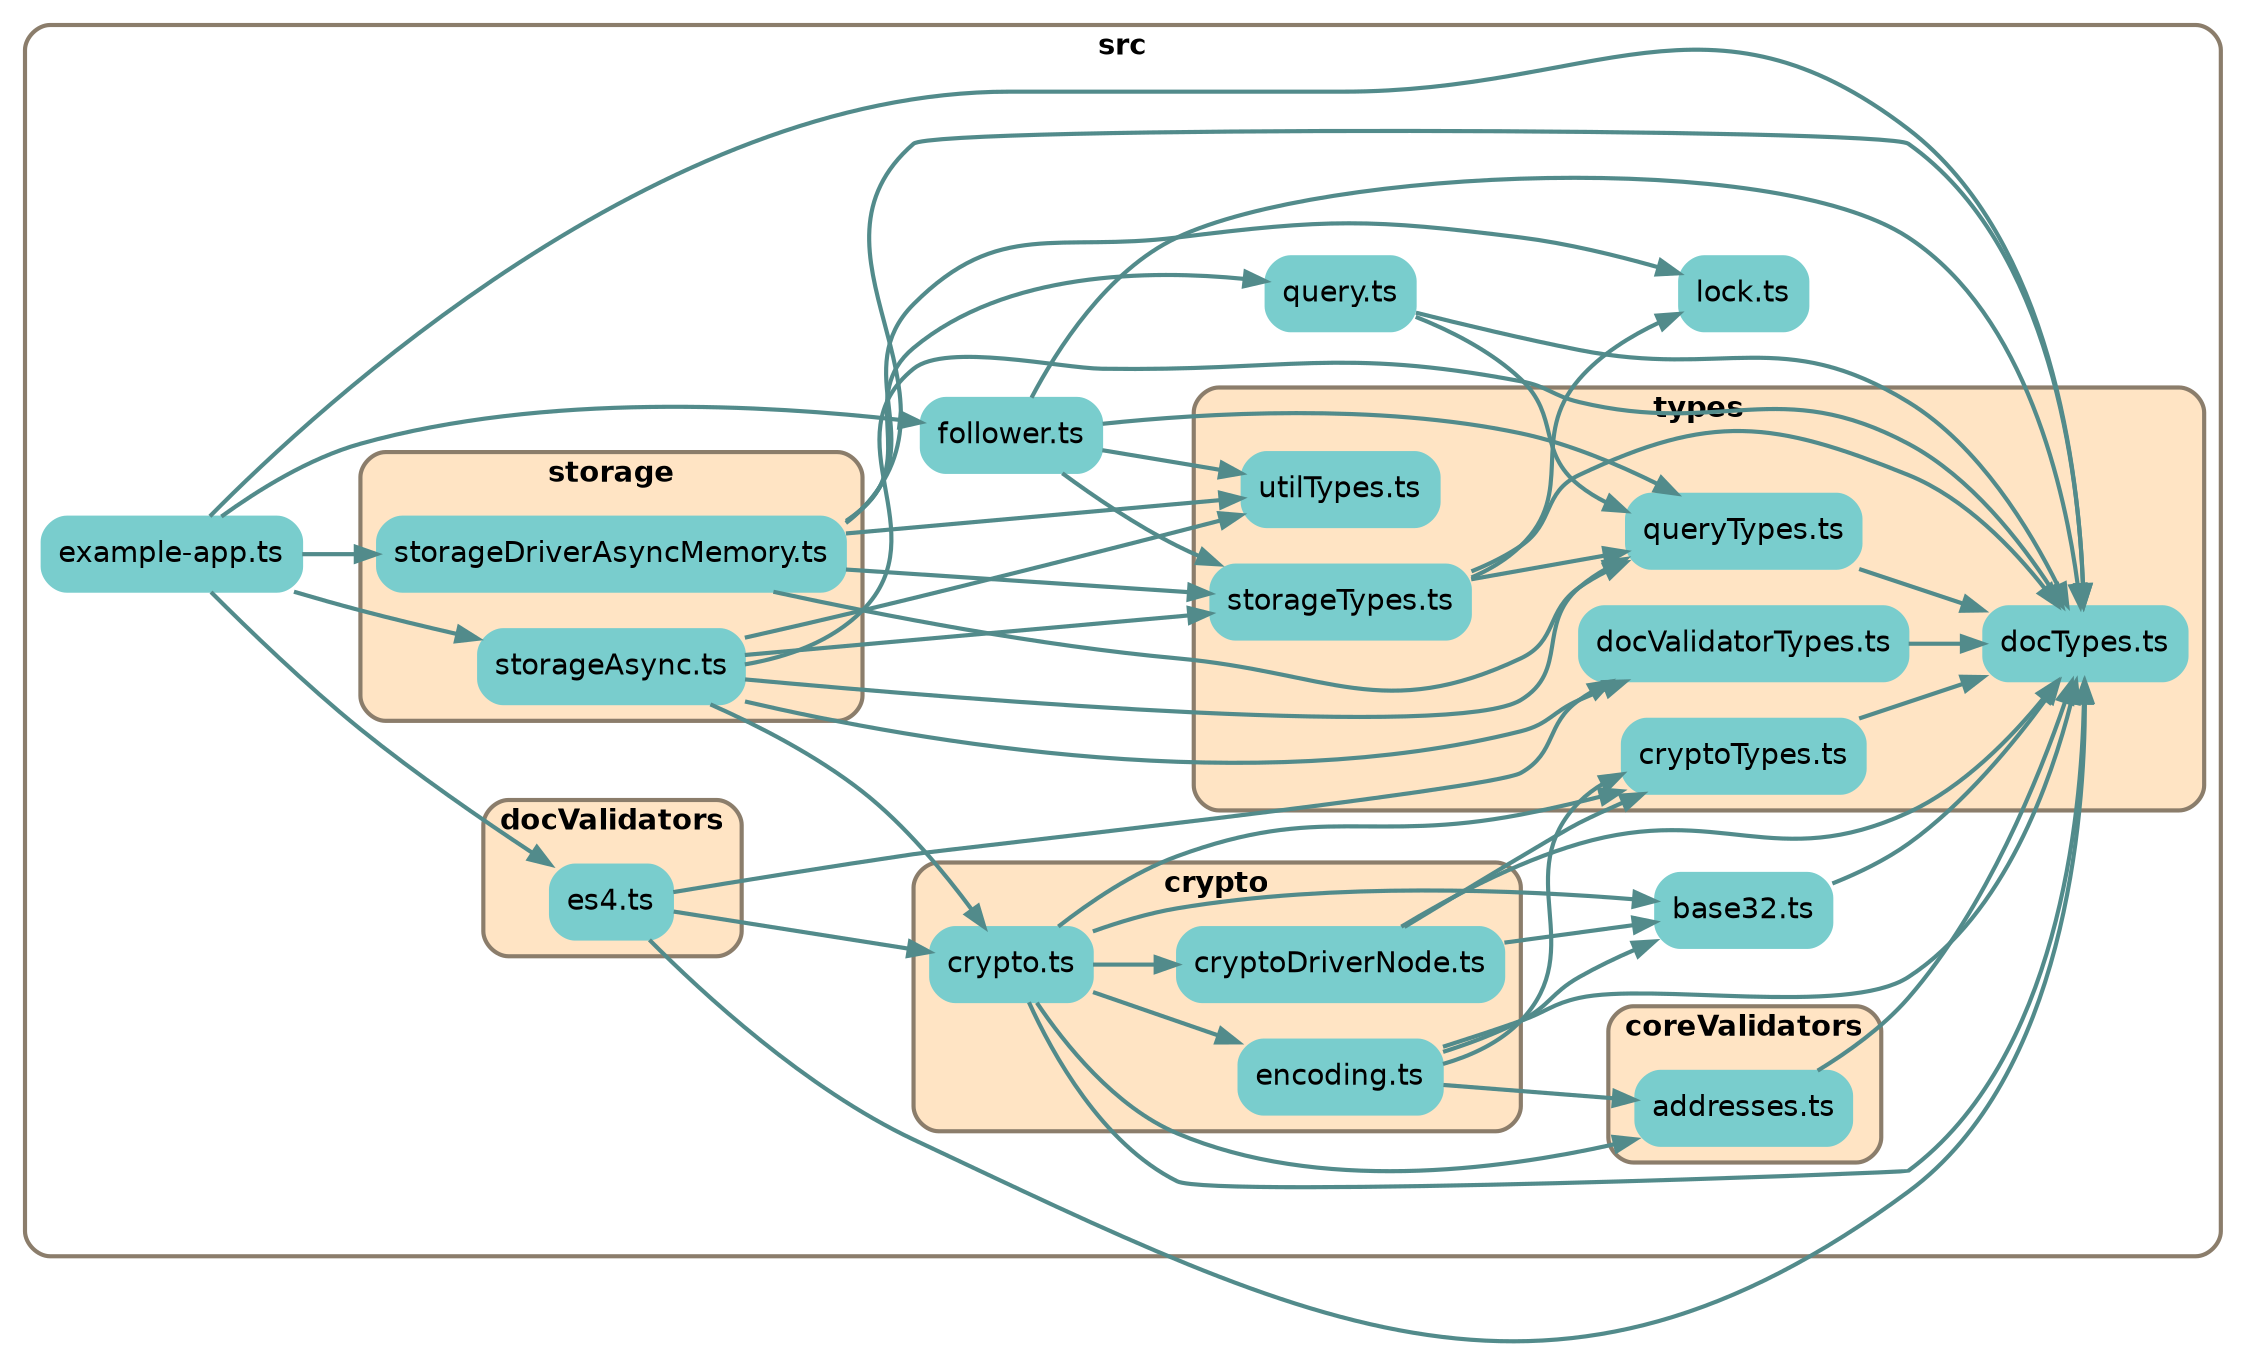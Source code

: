 
digraph G {
    //splines=line;
    //splines=polyline;
    splines=true;
    rankdir=LR;
    //newrank=true;
    compound=true;
    graph [fontname = "helvetica"];  // dpi=72
    node [fontname = "helvetica"];
    edge [fontname = "helvetica"];
    
    // files in their folder clusters

    subgraph cluster8050137510 {
        label=<<b>src</b>>;
        style="rounded";
        color=bisque4;
        penwidth=2;
                
        "src/base32.ts" [label="base32.ts", shape=rectangle; style="rounded,filled"; color=darkslategray3];
        "src/example-app.ts" [label="example-app.ts", shape=rectangle; style="rounded,filled"; color=darkslategray3];
        "src/follower.ts" [label="follower.ts", shape=rectangle; style="rounded,filled"; color=darkslategray3];
        "src/lock.ts" [label="lock.ts", shape=rectangle; style="rounded,filled"; color=darkslategray3];
        "src/query.ts" [label="query.ts", shape=rectangle; style="rounded,filled"; color=darkslategray3];

        subgraph cluster5708593272 {
            label=<<b>coreValidators</b>>;
            style="rounded,filled";
            fillcolor=bisque;
            color=bisque4;
            penwidth=2;
                
            "src/coreValidators/addresses.ts" [label="addresses.ts", shape=rectangle; style="rounded,filled"; color=darkslategray3];
        }

        subgraph cluster1309598077 {
            label=<<b>crypto</b>>;
            style="rounded,filled";
            fillcolor=bisque;
            color=bisque4;
            penwidth=2;
                
            "src/crypto/crypto.ts" [label="crypto.ts", shape=rectangle; style="rounded,filled"; color=darkslategray3];
            "src/crypto/cryptoDriverNode.ts" [label="cryptoDriverNode.ts", shape=rectangle; style="rounded,filled"; color=darkslategray3];
            "src/crypto/encoding.ts" [label="encoding.ts", shape=rectangle; style="rounded,filled"; color=darkslategray3];
        }

        subgraph cluster4561273787 {
            label=<<b>docValidators</b>>;
            style="rounded,filled";
            fillcolor=bisque;
            color=bisque4;
            penwidth=2;
                
            "src/docValidators/es4.ts" [label="es4.ts", shape=rectangle; style="rounded,filled"; color=darkslategray3];
        }

        subgraph cluster2652589187 {
            label=<<b>storage</b>>;
            style="rounded,filled";
            fillcolor=bisque;
            color=bisque4;
            penwidth=2;
                
            "src/storage/storageAsync.ts" [label="storageAsync.ts", shape=rectangle; style="rounded,filled"; color=darkslategray3];
            "src/storage/storageDriverAsyncMemory.ts" [label="storageDriverAsyncMemory.ts", shape=rectangle; style="rounded,filled"; color=darkslategray3];
        }

        subgraph cluster1110604010 {
            label=<<b>types</b>>;
            style="rounded,filled";
            fillcolor=bisque;
            color=bisque4;
            penwidth=2;
                
            "src/types/cryptoTypes.ts" [label="cryptoTypes.ts", shape=rectangle; style="rounded,filled"; color=darkslategray3];
            "src/types/docTypes.ts" [label="docTypes.ts", shape=rectangle; style="rounded,filled"; color=darkslategray3];
            "src/types/docValidatorTypes.ts" [label="docValidatorTypes.ts", shape=rectangle; style="rounded,filled"; color=darkslategray3];
            "src/types/queryTypes.ts" [label="queryTypes.ts", shape=rectangle; style="rounded,filled"; color=darkslategray3];
            "src/types/storageTypes.ts" [label="storageTypes.ts", shape=rectangle; style="rounded,filled"; color=darkslategray3];
            "src/types/utilTypes.ts" [label="utilTypes.ts", shape=rectangle; style="rounded,filled"; color=darkslategray3];
        }
    }

    // edges between files
    "src/base32.ts" -> "src/types/docTypes.ts" [penwidth=2; color=darkslategray4];
    "src/coreValidators/addresses.ts" -> "src/types/docTypes.ts" [penwidth=2; color=darkslategray4];
    "src/crypto/crypto.ts" -> "src/crypto/cryptoDriverNode.ts" [penwidth=2; color=darkslategray4];
    "src/crypto/crypto.ts" -> "src/types/docTypes.ts" [penwidth=2; color=darkslategray4];
    "src/crypto/crypto.ts" -> "src/types/cryptoTypes.ts" [penwidth=2; color=darkslategray4];
    "src/crypto/crypto.ts" -> "src/base32.ts" [penwidth=2; color=darkslategray4];
    "src/crypto/crypto.ts" -> "src/crypto/encoding.ts" [penwidth=2; color=darkslategray4];
    "src/crypto/crypto.ts" -> "src/coreValidators/addresses.ts" [penwidth=2; color=darkslategray4];
    "src/crypto/cryptoDriverNode.ts" -> "src/types/docTypes.ts" [penwidth=2; color=darkslategray4];
    "src/crypto/cryptoDriverNode.ts" -> "src/types/cryptoTypes.ts" [penwidth=2; color=darkslategray4];
    "src/crypto/cryptoDriverNode.ts" -> "src/base32.ts" [penwidth=2; color=darkslategray4];
    "src/crypto/encoding.ts" -> "src/types/docTypes.ts" [penwidth=2; color=darkslategray4];
    "src/crypto/encoding.ts" -> "src/base32.ts" [penwidth=2; color=darkslategray4];
    "src/crypto/encoding.ts" -> "src/types/cryptoTypes.ts" [penwidth=2; color=darkslategray4];
    "src/crypto/encoding.ts" -> "src/coreValidators/addresses.ts" [penwidth=2; color=darkslategray4];
    "src/docValidators/es4.ts" -> "src/types/docTypes.ts" [penwidth=2; color=darkslategray4];
    "src/docValidators/es4.ts" -> "src/types/docValidatorTypes.ts" [penwidth=2; color=darkslategray4];
    "src/docValidators/es4.ts" -> "src/crypto/crypto.ts" [penwidth=2; color=darkslategray4];
    "src/example-app.ts" -> "src/types/docTypes.ts" [penwidth=2; color=darkslategray4];
    "src/example-app.ts" -> "src/docValidators/es4.ts" [penwidth=2; color=darkslategray4];
    "src/example-app.ts" -> "src/storage/storageDriverAsyncMemory.ts" [penwidth=2; color=darkslategray4];
    "src/example-app.ts" -> "src/storage/storageAsync.ts" [penwidth=2; color=darkslategray4];
    "src/example-app.ts" -> "src/follower.ts" [penwidth=2; color=darkslategray4];
    "src/follower.ts" -> "src/types/utilTypes.ts" [penwidth=2; color=darkslategray4];
    "src/follower.ts" -> "src/types/docTypes.ts" [penwidth=2; color=darkslategray4];
    "src/follower.ts" -> "src/types/queryTypes.ts" [penwidth=2; color=darkslategray4];
    "src/follower.ts" -> "src/types/storageTypes.ts" [penwidth=2; color=darkslategray4];
    "src/query.ts" -> "src/types/docTypes.ts" [penwidth=2; color=darkslategray4];
    "src/query.ts" -> "src/types/queryTypes.ts" [penwidth=2; color=darkslategray4];
    "src/storage/storageAsync.ts" -> "src/types/utilTypes.ts" [penwidth=2; color=darkslategray4];
    "src/storage/storageAsync.ts" -> "src/types/docTypes.ts" [penwidth=2; color=darkslategray4];
    "src/storage/storageAsync.ts" -> "src/types/queryTypes.ts" [penwidth=2; color=darkslategray4];
    "src/storage/storageAsync.ts" -> "src/types/storageTypes.ts" [penwidth=2; color=darkslategray4];
    "src/storage/storageAsync.ts" -> "src/types/docValidatorTypes.ts" [penwidth=2; color=darkslategray4];
    "src/storage/storageAsync.ts" -> "src/crypto/crypto.ts" [penwidth=2; color=darkslategray4];
    "src/storage/storageDriverAsyncMemory.ts" -> "src/types/utilTypes.ts" [penwidth=2; color=darkslategray4];
    "src/storage/storageDriverAsyncMemory.ts" -> "src/types/docTypes.ts" [penwidth=2; color=darkslategray4];
    "src/storage/storageDriverAsyncMemory.ts" -> "src/types/queryTypes.ts" [penwidth=2; color=darkslategray4];
    "src/storage/storageDriverAsyncMemory.ts" -> "src/types/storageTypes.ts" [penwidth=2; color=darkslategray4];
    "src/storage/storageDriverAsyncMemory.ts" -> "src/query.ts" [penwidth=2; color=darkslategray4];
    "src/storage/storageDriverAsyncMemory.ts" -> "src/lock.ts" [penwidth=2; color=darkslategray4];
    "src/types/cryptoTypes.ts" -> "src/types/docTypes.ts" [penwidth=2; color=darkslategray4];
    "src/types/docValidatorTypes.ts" -> "src/types/docTypes.ts" [penwidth=2; color=darkslategray4];
    "src/types/queryTypes.ts" -> "src/types/docTypes.ts" [penwidth=2; color=darkslategray4];
    "src/types/storageTypes.ts" -> "src/types/docTypes.ts" [penwidth=2; color=darkslategray4];
    "src/types/storageTypes.ts" -> "src/types/queryTypes.ts" [penwidth=2; color=darkslategray4];
    "src/types/storageTypes.ts" -> "src/lock.ts" [penwidth=2; color=darkslategray4];

}
